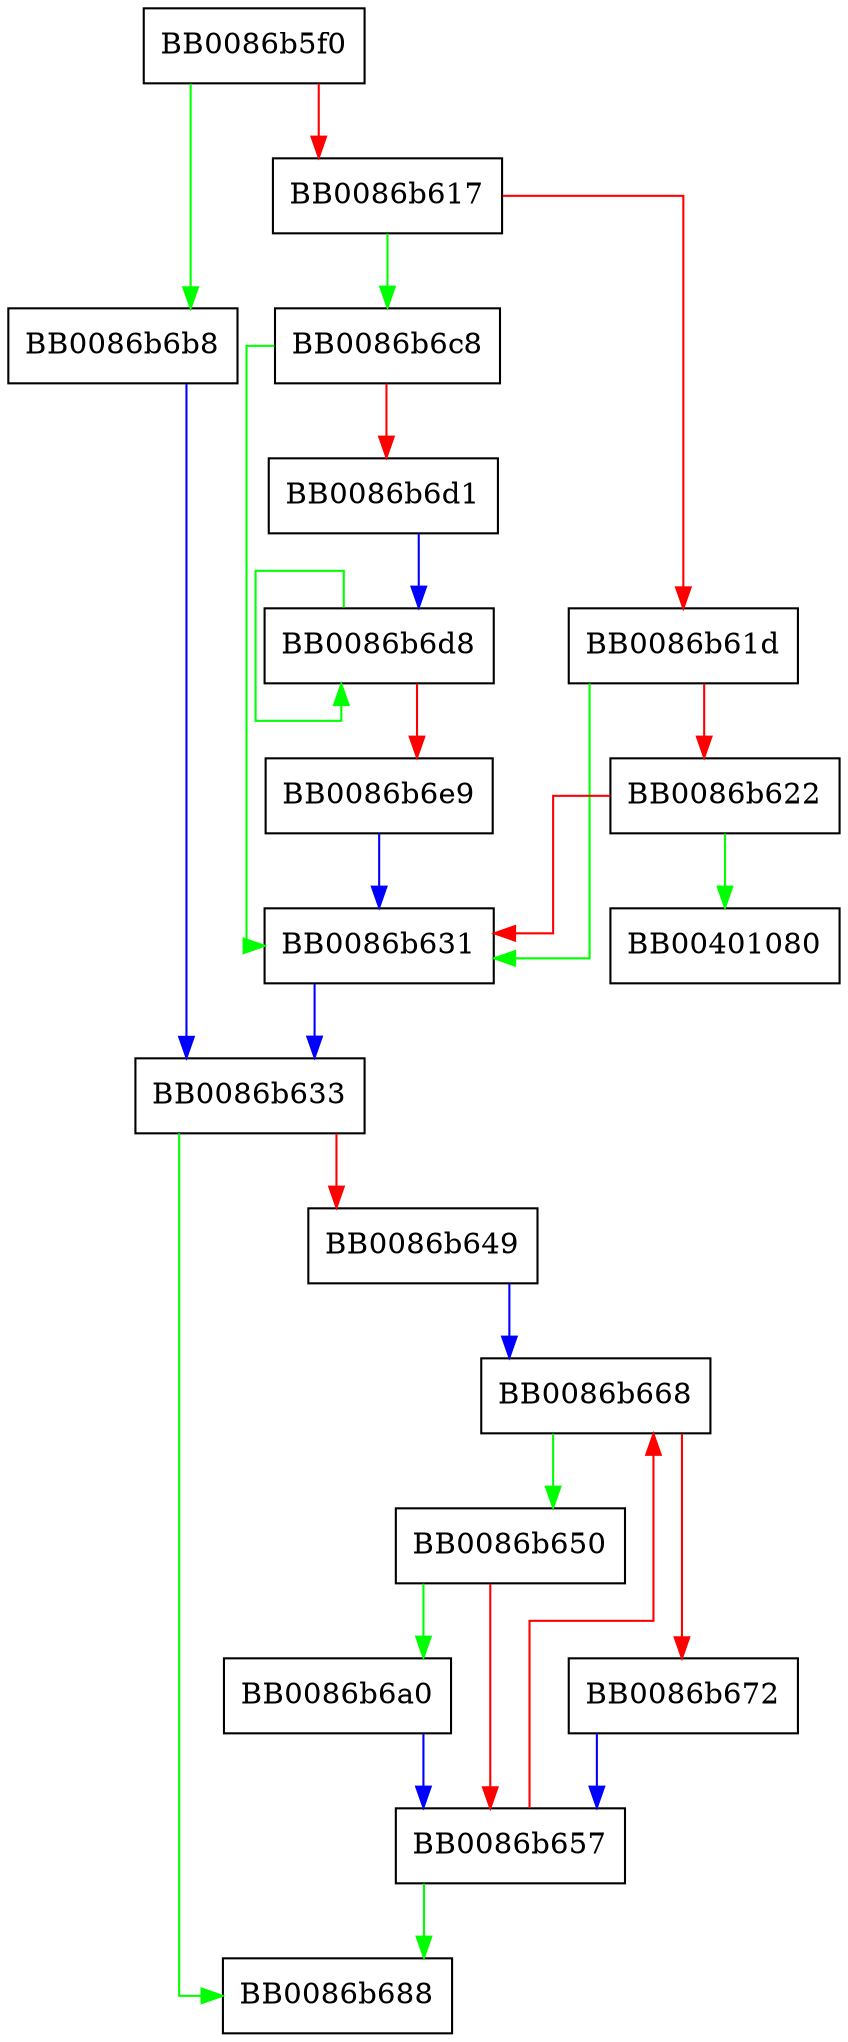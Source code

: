digraph __mpn_impn_mul_n_basecase {
  node [shape="box"];
  graph [splines=ortho];
  BB0086b5f0 -> BB0086b6b8 [color="green"];
  BB0086b5f0 -> BB0086b617 [color="red"];
  BB0086b617 -> BB0086b6c8 [color="green"];
  BB0086b617 -> BB0086b61d [color="red"];
  BB0086b61d -> BB0086b631 [color="green"];
  BB0086b61d -> BB0086b622 [color="red"];
  BB0086b622 -> BB00401080 [color="green"];
  BB0086b622 -> BB0086b631 [color="red"];
  BB0086b631 -> BB0086b633 [color="blue"];
  BB0086b633 -> BB0086b688 [color="green"];
  BB0086b633 -> BB0086b649 [color="red"];
  BB0086b649 -> BB0086b668 [color="blue"];
  BB0086b650 -> BB0086b6a0 [color="green"];
  BB0086b650 -> BB0086b657 [color="red"];
  BB0086b657 -> BB0086b688 [color="green"];
  BB0086b657 -> BB0086b668 [color="red"];
  BB0086b668 -> BB0086b650 [color="green"];
  BB0086b668 -> BB0086b672 [color="red"];
  BB0086b672 -> BB0086b657 [color="blue"];
  BB0086b6a0 -> BB0086b657 [color="blue"];
  BB0086b6b8 -> BB0086b633 [color="blue"];
  BB0086b6c8 -> BB0086b631 [color="green"];
  BB0086b6c8 -> BB0086b6d1 [color="red"];
  BB0086b6d1 -> BB0086b6d8 [color="blue"];
  BB0086b6d8 -> BB0086b6d8 [color="green"];
  BB0086b6d8 -> BB0086b6e9 [color="red"];
  BB0086b6e9 -> BB0086b631 [color="blue"];
}